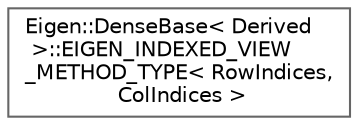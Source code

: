 digraph "Graphical Class Hierarchy"
{
 // LATEX_PDF_SIZE
  bgcolor="transparent";
  edge [fontname=Helvetica,fontsize=10,labelfontname=Helvetica,labelfontsize=10];
  node [fontname=Helvetica,fontsize=10,shape=box,height=0.2,width=0.4];
  rankdir="LR";
  Node0 [id="Node000000",label="Eigen::DenseBase\< Derived\l \>::EIGEN_INDEXED_VIEW\l_METHOD_TYPE\< RowIndices,\l ColIndices \>",height=0.2,width=0.4,color="grey40", fillcolor="white", style="filled",URL="$structEigen_1_1DenseBase_1_1EIGEN__INDEXED__VIEW__METHOD__TYPE.html",tooltip=" "];
}
